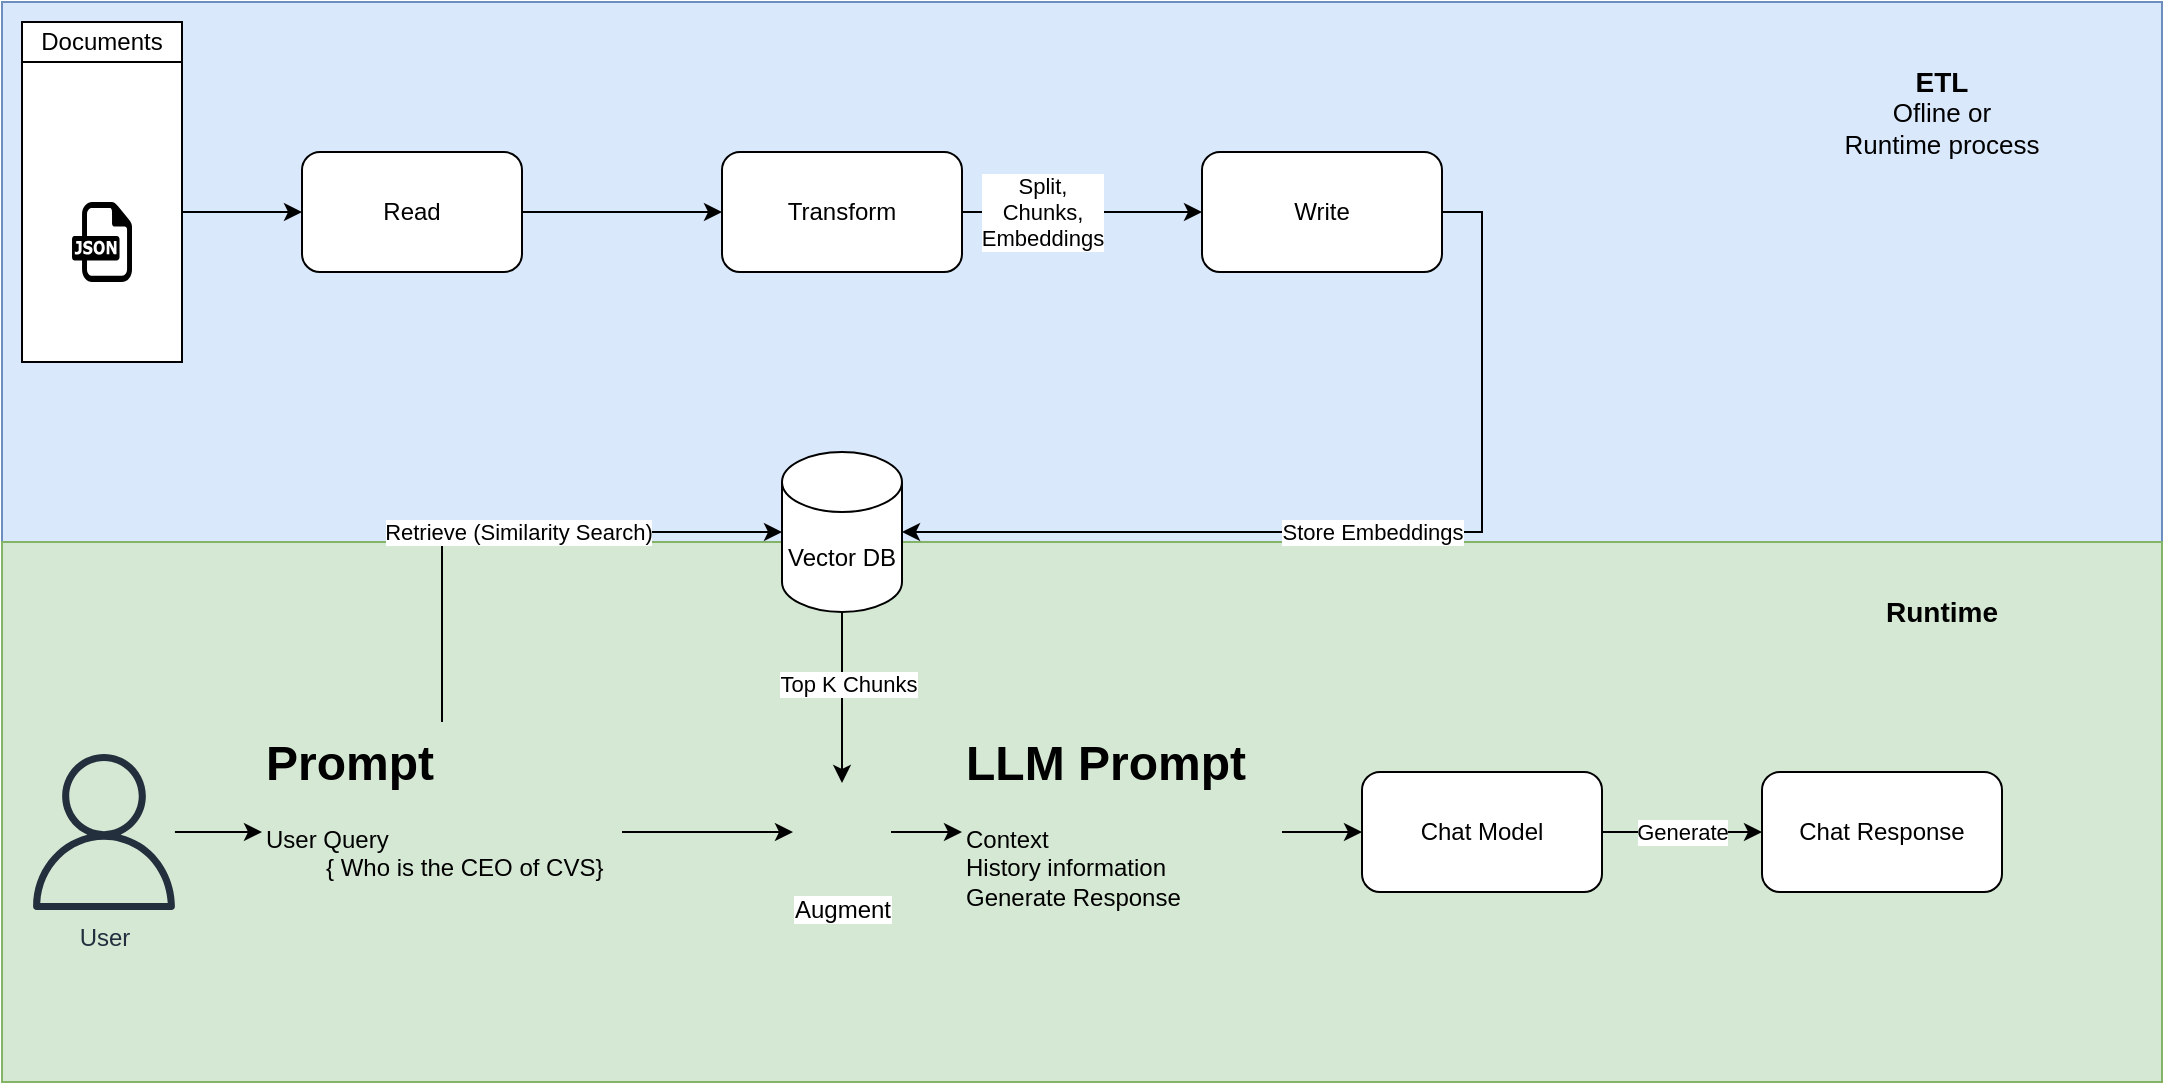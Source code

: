 <mxfile version="24.6.4" type="github">
  <diagram name="Page-1" id="XY-2lsHNYyr696W3sZto">
    <mxGraphModel dx="1355" dy="530" grid="1" gridSize="10" guides="1" tooltips="1" connect="1" arrows="1" fold="1" page="1" pageScale="1" pageWidth="850" pageHeight="1100" math="0" shadow="0">
      <root>
        <mxCell id="0" />
        <mxCell id="1" parent="0" />
        <mxCell id="m9mAsR9hlOxoBa20JDK_-36" value="" style="rounded=0;whiteSpace=wrap;html=1;fillColor=#dae8fc;strokeColor=#6c8ebf;" vertex="1" parent="1">
          <mxGeometry y="30" width="1080" height="270" as="geometry" />
        </mxCell>
        <mxCell id="m9mAsR9hlOxoBa20JDK_-37" value="" style="rounded=0;whiteSpace=wrap;html=1;fillColor=#d5e8d4;strokeColor=#82b366;" vertex="1" parent="1">
          <mxGeometry y="300" width="1080" height="270" as="geometry" />
        </mxCell>
        <mxCell id="m9mAsR9hlOxoBa20JDK_-12" style="edgeStyle=orthogonalEdgeStyle;rounded=0;orthogonalLoop=1;jettySize=auto;html=1;exitX=1;exitY=0.5;exitDx=0;exitDy=0;" edge="1" parent="1" source="m9mAsR9hlOxoBa20JDK_-10" target="m9mAsR9hlOxoBa20JDK_-1">
          <mxGeometry relative="1" as="geometry" />
        </mxCell>
        <mxCell id="m9mAsR9hlOxoBa20JDK_-10" value="" style="rounded=0;whiteSpace=wrap;html=1;" vertex="1" parent="1">
          <mxGeometry x="10" y="60" width="80" height="150" as="geometry" />
        </mxCell>
        <mxCell id="m9mAsR9hlOxoBa20JDK_-9" value="Documents" style="rounded=0;whiteSpace=wrap;html=1;" vertex="1" parent="1">
          <mxGeometry x="10" y="40" width="80" height="20" as="geometry" />
        </mxCell>
        <mxCell id="m9mAsR9hlOxoBa20JDK_-14" style="edgeStyle=orthogonalEdgeStyle;rounded=0;orthogonalLoop=1;jettySize=auto;html=1;" edge="1" parent="1" source="m9mAsR9hlOxoBa20JDK_-1" target="m9mAsR9hlOxoBa20JDK_-2">
          <mxGeometry relative="1" as="geometry" />
        </mxCell>
        <mxCell id="m9mAsR9hlOxoBa20JDK_-1" value="Read" style="rounded=1;whiteSpace=wrap;html=1;" vertex="1" parent="1">
          <mxGeometry x="150" y="105" width="110" height="60" as="geometry" />
        </mxCell>
        <mxCell id="m9mAsR9hlOxoBa20JDK_-15" style="edgeStyle=orthogonalEdgeStyle;rounded=0;orthogonalLoop=1;jettySize=auto;html=1;" edge="1" parent="1" source="m9mAsR9hlOxoBa20JDK_-2" target="m9mAsR9hlOxoBa20JDK_-3">
          <mxGeometry relative="1" as="geometry" />
        </mxCell>
        <mxCell id="m9mAsR9hlOxoBa20JDK_-16" value="Split,&lt;div&gt;Chunks,&lt;/div&gt;&lt;div&gt;Embeddings&lt;/div&gt;" style="edgeLabel;html=1;align=center;verticalAlign=middle;resizable=0;points=[];" vertex="1" connectable="0" parent="m9mAsR9hlOxoBa20JDK_-15">
          <mxGeometry x="-0.333" relative="1" as="geometry">
            <mxPoint as="offset" />
          </mxGeometry>
        </mxCell>
        <mxCell id="m9mAsR9hlOxoBa20JDK_-2" value="Transform" style="rounded=1;whiteSpace=wrap;html=1;" vertex="1" parent="1">
          <mxGeometry x="360" y="105" width="120" height="60" as="geometry" />
        </mxCell>
        <mxCell id="m9mAsR9hlOxoBa20JDK_-3" value="Write" style="rounded=1;whiteSpace=wrap;html=1;" vertex="1" parent="1">
          <mxGeometry x="600" y="105" width="120" height="60" as="geometry" />
        </mxCell>
        <mxCell id="m9mAsR9hlOxoBa20JDK_-24" style="edgeStyle=orthogonalEdgeStyle;rounded=0;orthogonalLoop=1;jettySize=auto;html=1;" edge="1" parent="1" source="m9mAsR9hlOxoBa20JDK_-4" target="m9mAsR9hlOxoBa20JDK_-22">
          <mxGeometry relative="1" as="geometry" />
        </mxCell>
        <mxCell id="m9mAsR9hlOxoBa20JDK_-25" value="Top K Chunks" style="edgeLabel;html=1;align=center;verticalAlign=middle;resizable=0;points=[];" vertex="1" connectable="0" parent="m9mAsR9hlOxoBa20JDK_-24">
          <mxGeometry x="-0.164" y="3" relative="1" as="geometry">
            <mxPoint as="offset" />
          </mxGeometry>
        </mxCell>
        <mxCell id="m9mAsR9hlOxoBa20JDK_-4" value="Vector DB" style="shape=cylinder3;whiteSpace=wrap;html=1;boundedLbl=1;backgroundOutline=1;size=15;" vertex="1" parent="1">
          <mxGeometry x="390" y="255" width="60" height="80" as="geometry" />
        </mxCell>
        <mxCell id="m9mAsR9hlOxoBa20JDK_-6" value="" style="shape=image;html=1;verticalAlign=top;verticalLabelPosition=bottom;labelBackgroundColor=#ffffff;imageAspect=0;aspect=fixed;image=https://cdn1.iconfinder.com/data/icons/bootstrap-vol-3/16/filetype-pdf-128.png" vertex="1" parent="1">
          <mxGeometry x="35" y="180" width="30" height="30" as="geometry" />
        </mxCell>
        <mxCell id="m9mAsR9hlOxoBa20JDK_-7" value="" style="dashed=0;outlineConnect=0;html=1;align=center;labelPosition=center;verticalLabelPosition=bottom;verticalAlign=top;shape=mxgraph.weblogos.json" vertex="1" parent="1">
          <mxGeometry x="35" y="130" width="30" height="40" as="geometry" />
        </mxCell>
        <mxCell id="m9mAsR9hlOxoBa20JDK_-8" value="" style="shape=image;html=1;verticalAlign=top;verticalLabelPosition=bottom;labelBackgroundColor=#ffffff;imageAspect=0;aspect=fixed;image=https://cdn2.iconfinder.com/data/icons/simple-files/128/csv1.png" vertex="1" parent="1">
          <mxGeometry x="30" y="80" width="40" height="40" as="geometry" />
        </mxCell>
        <mxCell id="m9mAsR9hlOxoBa20JDK_-17" value="Store Embeddings" style="edgeStyle=orthogonalEdgeStyle;rounded=0;orthogonalLoop=1;jettySize=auto;html=1;entryX=1;entryY=0.5;entryDx=0;entryDy=0;entryPerimeter=0;exitX=1;exitY=0.5;exitDx=0;exitDy=0;" edge="1" parent="1" source="m9mAsR9hlOxoBa20JDK_-3" target="m9mAsR9hlOxoBa20JDK_-4">
          <mxGeometry relative="1" as="geometry" />
        </mxCell>
        <mxCell id="m9mAsR9hlOxoBa20JDK_-20" style="edgeStyle=orthogonalEdgeStyle;rounded=0;orthogonalLoop=1;jettySize=auto;html=1;" edge="1" parent="1" source="m9mAsR9hlOxoBa20JDK_-18" target="m9mAsR9hlOxoBa20JDK_-19">
          <mxGeometry relative="1" as="geometry" />
        </mxCell>
        <mxCell id="m9mAsR9hlOxoBa20JDK_-18" value="User" style="sketch=0;outlineConnect=0;fontColor=#232F3E;gradientColor=none;fillColor=#232F3D;strokeColor=none;dashed=0;verticalLabelPosition=bottom;verticalAlign=top;align=center;html=1;fontSize=12;fontStyle=0;aspect=fixed;pointerEvents=1;shape=mxgraph.aws4.user;" vertex="1" parent="1">
          <mxGeometry x="12" y="406" width="78" height="78" as="geometry" />
        </mxCell>
        <mxCell id="m9mAsR9hlOxoBa20JDK_-23" value="" style="edgeStyle=orthogonalEdgeStyle;rounded=0;orthogonalLoop=1;jettySize=auto;html=1;" edge="1" parent="1" source="m9mAsR9hlOxoBa20JDK_-19" target="m9mAsR9hlOxoBa20JDK_-22">
          <mxGeometry relative="1" as="geometry" />
        </mxCell>
        <mxCell id="m9mAsR9hlOxoBa20JDK_-19" value="&lt;h1 style=&quot;margin-top: 0px;&quot;&gt;Prompt&lt;/h1&gt;&lt;div&gt;User Query&lt;/div&gt;&lt;div&gt;&lt;span style=&quot;white-space: pre;&quot;&gt;&#x9;&lt;/span&gt;&amp;nbsp;{ Who is the CEO of CVS}&lt;/div&gt;" style="text;html=1;whiteSpace=wrap;overflow=hidden;rounded=0;" vertex="1" parent="1">
          <mxGeometry x="130" y="390" width="180" height="110" as="geometry" />
        </mxCell>
        <mxCell id="m9mAsR9hlOxoBa20JDK_-21" value="Retrieve (Similarity Search)" style="edgeStyle=orthogonalEdgeStyle;rounded=0;orthogonalLoop=1;jettySize=auto;html=1;entryX=0;entryY=0.5;entryDx=0;entryDy=0;entryPerimeter=0;exitX=0.5;exitY=0;exitDx=0;exitDy=0;" edge="1" parent="1" source="m9mAsR9hlOxoBa20JDK_-19" target="m9mAsR9hlOxoBa20JDK_-4">
          <mxGeometry relative="1" as="geometry" />
        </mxCell>
        <mxCell id="m9mAsR9hlOxoBa20JDK_-27" style="edgeStyle=orthogonalEdgeStyle;rounded=0;orthogonalLoop=1;jettySize=auto;html=1;exitX=1;exitY=0.5;exitDx=0;exitDy=0;" edge="1" parent="1" source="m9mAsR9hlOxoBa20JDK_-22" target="m9mAsR9hlOxoBa20JDK_-26">
          <mxGeometry relative="1" as="geometry" />
        </mxCell>
        <mxCell id="m9mAsR9hlOxoBa20JDK_-22" value="Augment" style="shape=image;html=1;verticalAlign=top;verticalLabelPosition=bottom;labelBackgroundColor=#ffffff;imageAspect=0;aspect=fixed;image=https://cdn4.iconfinder.com/data/icons/evil-icons-user-interface/64/plus-128.png" vertex="1" parent="1">
          <mxGeometry x="395.5" y="420.5" width="49" height="49" as="geometry" />
        </mxCell>
        <mxCell id="m9mAsR9hlOxoBa20JDK_-29" value="" style="edgeStyle=orthogonalEdgeStyle;rounded=0;orthogonalLoop=1;jettySize=auto;html=1;" edge="1" parent="1" source="m9mAsR9hlOxoBa20JDK_-26" target="m9mAsR9hlOxoBa20JDK_-28">
          <mxGeometry relative="1" as="geometry" />
        </mxCell>
        <mxCell id="m9mAsR9hlOxoBa20JDK_-26" value="&lt;h1 style=&quot;margin-top: 0px;&quot;&gt;LLM Prompt&lt;/h1&gt;&lt;div&gt;Context&lt;/div&gt;&lt;div&gt;History information&lt;/div&gt;&lt;div&gt;Generate Response&lt;/div&gt;" style="text;html=1;whiteSpace=wrap;overflow=hidden;rounded=0;" vertex="1" parent="1">
          <mxGeometry x="480" y="390" width="160" height="110" as="geometry" />
        </mxCell>
        <mxCell id="m9mAsR9hlOxoBa20JDK_-31" value="Generate" style="edgeStyle=orthogonalEdgeStyle;rounded=0;orthogonalLoop=1;jettySize=auto;html=1;" edge="1" parent="1" source="m9mAsR9hlOxoBa20JDK_-28" target="m9mAsR9hlOxoBa20JDK_-30">
          <mxGeometry relative="1" as="geometry" />
        </mxCell>
        <mxCell id="m9mAsR9hlOxoBa20JDK_-28" value="Chat Model" style="rounded=1;whiteSpace=wrap;html=1;" vertex="1" parent="1">
          <mxGeometry x="680" y="415" width="120" height="60" as="geometry" />
        </mxCell>
        <mxCell id="m9mAsR9hlOxoBa20JDK_-30" value="Chat Response" style="rounded=1;whiteSpace=wrap;html=1;" vertex="1" parent="1">
          <mxGeometry x="880" y="415" width="120" height="60" as="geometry" />
        </mxCell>
        <mxCell id="m9mAsR9hlOxoBa20JDK_-38" value="&lt;b style=&quot;font-size: 14px;&quot;&gt;&lt;font style=&quot;font-size: 14px;&quot;&gt;ETL&lt;/font&gt;&lt;/b&gt;&lt;div style=&quot;&quot;&gt;&lt;font style=&quot;font-size: 13px;&quot;&gt;Ofline or Runtime process&lt;/font&gt;&lt;/div&gt;" style="text;html=1;align=center;verticalAlign=middle;whiteSpace=wrap;rounded=0;" vertex="1" parent="1">
          <mxGeometry x="920" y="40" width="100" height="90" as="geometry" />
        </mxCell>
        <mxCell id="m9mAsR9hlOxoBa20JDK_-40" value="&lt;span style=&quot;font-size: 14px;&quot;&gt;&lt;b&gt;Runtime&lt;/b&gt;&lt;/span&gt;" style="text;html=1;align=center;verticalAlign=middle;whiteSpace=wrap;rounded=0;" vertex="1" parent="1">
          <mxGeometry x="920" y="310" width="100" height="50" as="geometry" />
        </mxCell>
      </root>
    </mxGraphModel>
  </diagram>
</mxfile>
